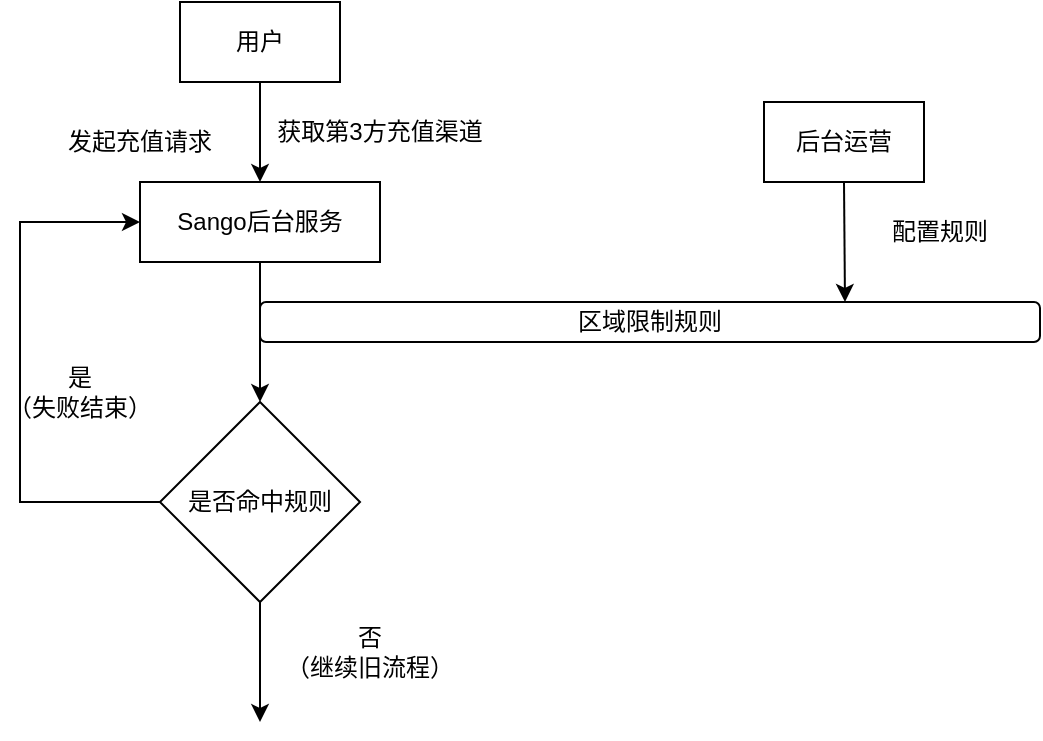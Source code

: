<mxfile version="21.1.2" type="github">
  <diagram name="第 1 页" id="0sHF9qBQmttzPC8NwO9r">
    <mxGraphModel dx="1434" dy="788" grid="1" gridSize="10" guides="1" tooltips="1" connect="1" arrows="1" fold="1" page="1" pageScale="1" pageWidth="827" pageHeight="1169" math="0" shadow="0">
      <root>
        <mxCell id="0" />
        <mxCell id="1" parent="0" />
        <mxCell id="4CXmgrMIrYcFreV5WLSY-1" value="后台运营" style="rounded=0;whiteSpace=wrap;html=1;" vertex="1" parent="1">
          <mxGeometry x="422" y="80" width="80" height="40" as="geometry" />
        </mxCell>
        <mxCell id="4CXmgrMIrYcFreV5WLSY-2" value="区域限制规则" style="rounded=1;whiteSpace=wrap;html=1;" vertex="1" parent="1">
          <mxGeometry x="170" y="180" width="390" height="20" as="geometry" />
        </mxCell>
        <mxCell id="4CXmgrMIrYcFreV5WLSY-3" value="用户" style="rounded=0;whiteSpace=wrap;html=1;" vertex="1" parent="1">
          <mxGeometry x="130" y="30" width="80" height="40" as="geometry" />
        </mxCell>
        <mxCell id="4CXmgrMIrYcFreV5WLSY-4" value="Sango后台服务" style="rounded=0;whiteSpace=wrap;html=1;" vertex="1" parent="1">
          <mxGeometry x="110" y="120" width="120" height="40" as="geometry" />
        </mxCell>
        <mxCell id="4CXmgrMIrYcFreV5WLSY-5" value="" style="endArrow=classic;html=1;rounded=0;exitX=0.5;exitY=1;exitDx=0;exitDy=0;entryX=0.5;entryY=0;entryDx=0;entryDy=0;" edge="1" parent="1" source="4CXmgrMIrYcFreV5WLSY-3" target="4CXmgrMIrYcFreV5WLSY-4">
          <mxGeometry width="50" height="50" relative="1" as="geometry">
            <mxPoint x="230" y="260" as="sourcePoint" />
            <mxPoint x="280" y="210" as="targetPoint" />
          </mxGeometry>
        </mxCell>
        <mxCell id="4CXmgrMIrYcFreV5WLSY-6" value="获取第3方充值渠道" style="text;html=1;strokeColor=none;fillColor=none;align=center;verticalAlign=middle;whiteSpace=wrap;rounded=0;" vertex="1" parent="1">
          <mxGeometry x="170" y="80" width="120" height="30" as="geometry" />
        </mxCell>
        <mxCell id="4CXmgrMIrYcFreV5WLSY-8" value="发起充值请求" style="text;html=1;strokeColor=none;fillColor=none;align=center;verticalAlign=middle;whiteSpace=wrap;rounded=0;" vertex="1" parent="1">
          <mxGeometry x="50" y="85" width="120" height="30" as="geometry" />
        </mxCell>
        <mxCell id="4CXmgrMIrYcFreV5WLSY-10" value="是否命中规则" style="rhombus;whiteSpace=wrap;html=1;" vertex="1" parent="1">
          <mxGeometry x="120" y="230" width="100" height="100" as="geometry" />
        </mxCell>
        <mxCell id="4CXmgrMIrYcFreV5WLSY-11" value="" style="endArrow=classic;html=1;rounded=0;exitX=0.5;exitY=1;exitDx=0;exitDy=0;entryX=0.5;entryY=0;entryDx=0;entryDy=0;" edge="1" parent="1" source="4CXmgrMIrYcFreV5WLSY-4" target="4CXmgrMIrYcFreV5WLSY-10">
          <mxGeometry width="50" height="50" relative="1" as="geometry">
            <mxPoint x="260" y="210" as="sourcePoint" />
            <mxPoint x="170" y="190" as="targetPoint" />
          </mxGeometry>
        </mxCell>
        <mxCell id="4CXmgrMIrYcFreV5WLSY-12" value="" style="endArrow=classic;html=1;rounded=0;exitX=0.5;exitY=1;exitDx=0;exitDy=0;entryX=0.75;entryY=0;entryDx=0;entryDy=0;" edge="1" parent="1" source="4CXmgrMIrYcFreV5WLSY-1" target="4CXmgrMIrYcFreV5WLSY-2">
          <mxGeometry width="50" height="50" relative="1" as="geometry">
            <mxPoint x="630" y="130" as="sourcePoint" />
            <mxPoint x="680" y="80" as="targetPoint" />
          </mxGeometry>
        </mxCell>
        <mxCell id="4CXmgrMIrYcFreV5WLSY-13" value="配置规则" style="text;html=1;strokeColor=none;fillColor=none;align=center;verticalAlign=middle;whiteSpace=wrap;rounded=0;" vertex="1" parent="1">
          <mxGeometry x="480" y="130" width="60" height="30" as="geometry" />
        </mxCell>
        <mxCell id="4CXmgrMIrYcFreV5WLSY-14" value="" style="endArrow=classic;html=1;rounded=0;exitX=0;exitY=0.5;exitDx=0;exitDy=0;entryX=0;entryY=0.5;entryDx=0;entryDy=0;" edge="1" parent="1" source="4CXmgrMIrYcFreV5WLSY-10" target="4CXmgrMIrYcFreV5WLSY-4">
          <mxGeometry width="50" height="50" relative="1" as="geometry">
            <mxPoint x="190" y="400" as="sourcePoint" />
            <mxPoint x="10" y="280" as="targetPoint" />
            <Array as="points">
              <mxPoint x="50" y="280" />
              <mxPoint x="50" y="140" />
            </Array>
          </mxGeometry>
        </mxCell>
        <mxCell id="4CXmgrMIrYcFreV5WLSY-15" value="是&lt;br&gt;（失败结束）" style="text;html=1;strokeColor=none;fillColor=none;align=center;verticalAlign=middle;whiteSpace=wrap;rounded=0;" vertex="1" parent="1">
          <mxGeometry x="40" y="210" width="80" height="30" as="geometry" />
        </mxCell>
        <mxCell id="4CXmgrMIrYcFreV5WLSY-16" value="" style="endArrow=classic;html=1;rounded=0;exitX=0.5;exitY=1;exitDx=0;exitDy=0;" edge="1" parent="1" source="4CXmgrMIrYcFreV5WLSY-10">
          <mxGeometry width="50" height="50" relative="1" as="geometry">
            <mxPoint x="280" y="370" as="sourcePoint" />
            <mxPoint x="170" y="390" as="targetPoint" />
          </mxGeometry>
        </mxCell>
        <mxCell id="4CXmgrMIrYcFreV5WLSY-18" value="否&lt;br&gt;（继续旧流程）" style="text;html=1;strokeColor=none;fillColor=none;align=center;verticalAlign=middle;whiteSpace=wrap;rounded=0;" vertex="1" parent="1">
          <mxGeometry x="180" y="340" width="90" height="30" as="geometry" />
        </mxCell>
      </root>
    </mxGraphModel>
  </diagram>
</mxfile>
